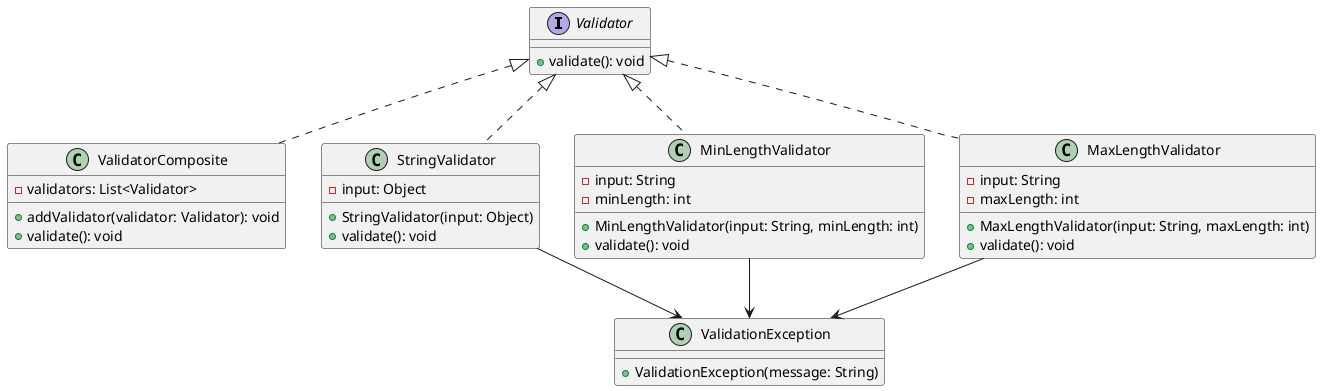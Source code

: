 @startuml Composite

interface Validator {
  +validate(): void
}

class ValidatorComposite {
  -validators: List<Validator>
  +addValidator(validator: Validator): void
  +validate(): void
}

class ValidationException {
  +ValidationException(message: String)
}

class StringValidator {
  -input: Object
  +StringValidator(input: Object)
  +validate(): void
}

class MinLengthValidator {
  -input: String
  -minLength: int
  +MinLengthValidator(input: String, minLength: int)
  +validate(): void
}

class MaxLengthValidator {
  -input: String
  -maxLength: int
  +MaxLengthValidator(input: String, maxLength: int)
  +validate(): void
}

Validator <|.. ValidatorComposite
Validator <|.. StringValidator
Validator <|.. MinLengthValidator
Validator <|.. MaxLengthValidator

StringValidator --> ValidationException
MinLengthValidator --> ValidationException
MaxLengthValidator --> ValidationException

@enduml
